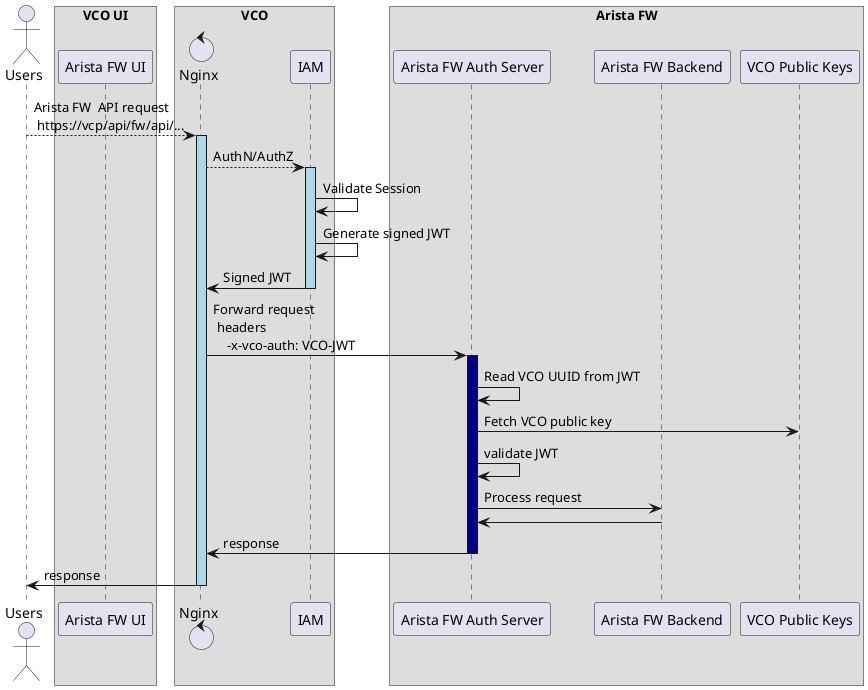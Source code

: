 @startuml
actor Users as user
box "VCO UI"
participant "Arista FW UI" as arista_fw_ui
end box
box "VCO"
control "Nginx" as nginx
participant "IAM" as IAM
end box
box "Arista FW"
participant "Arista FW Auth Server" as arista_fw_auth_server
participant "Arista FW Backend" as arista_fw_backend
participant "VCO Public Keys" as vco_public_keys
end box
user --> nginx : Arista FW  API request \n https://vcp/api/fw/api/...
activate nginx #LightBlue
nginx --> IAM : AuthN/AuthZ
activate IAM #LightBlue
IAM -> IAM: Validate Session
IAM -> IAM : Generate signed JWT
IAM -> nginx: Signed JWT 
deactivate IAM
nginx -> arista_fw_auth_server: Forward request\n headers \n    -x-vco-auth: VCO-JWT
activate arista_fw_auth_server #DarkBlue
arista_fw_auth_server -> arista_fw_auth_server : Read VCO UUID from JWT
arista_fw_auth_server -> vco_public_keys : Fetch VCO public key
arista_fw_auth_server -> arista_fw_auth_server : validate JWT
arista_fw_auth_server -> arista_fw_backend : Process request
arista_fw_backend -> arista_fw_auth_server
arista_fw_auth_server -> nginx: response
deactivate arista_fw_auth_server
nginx -> user: response
deactivate nginx
@enduml 

